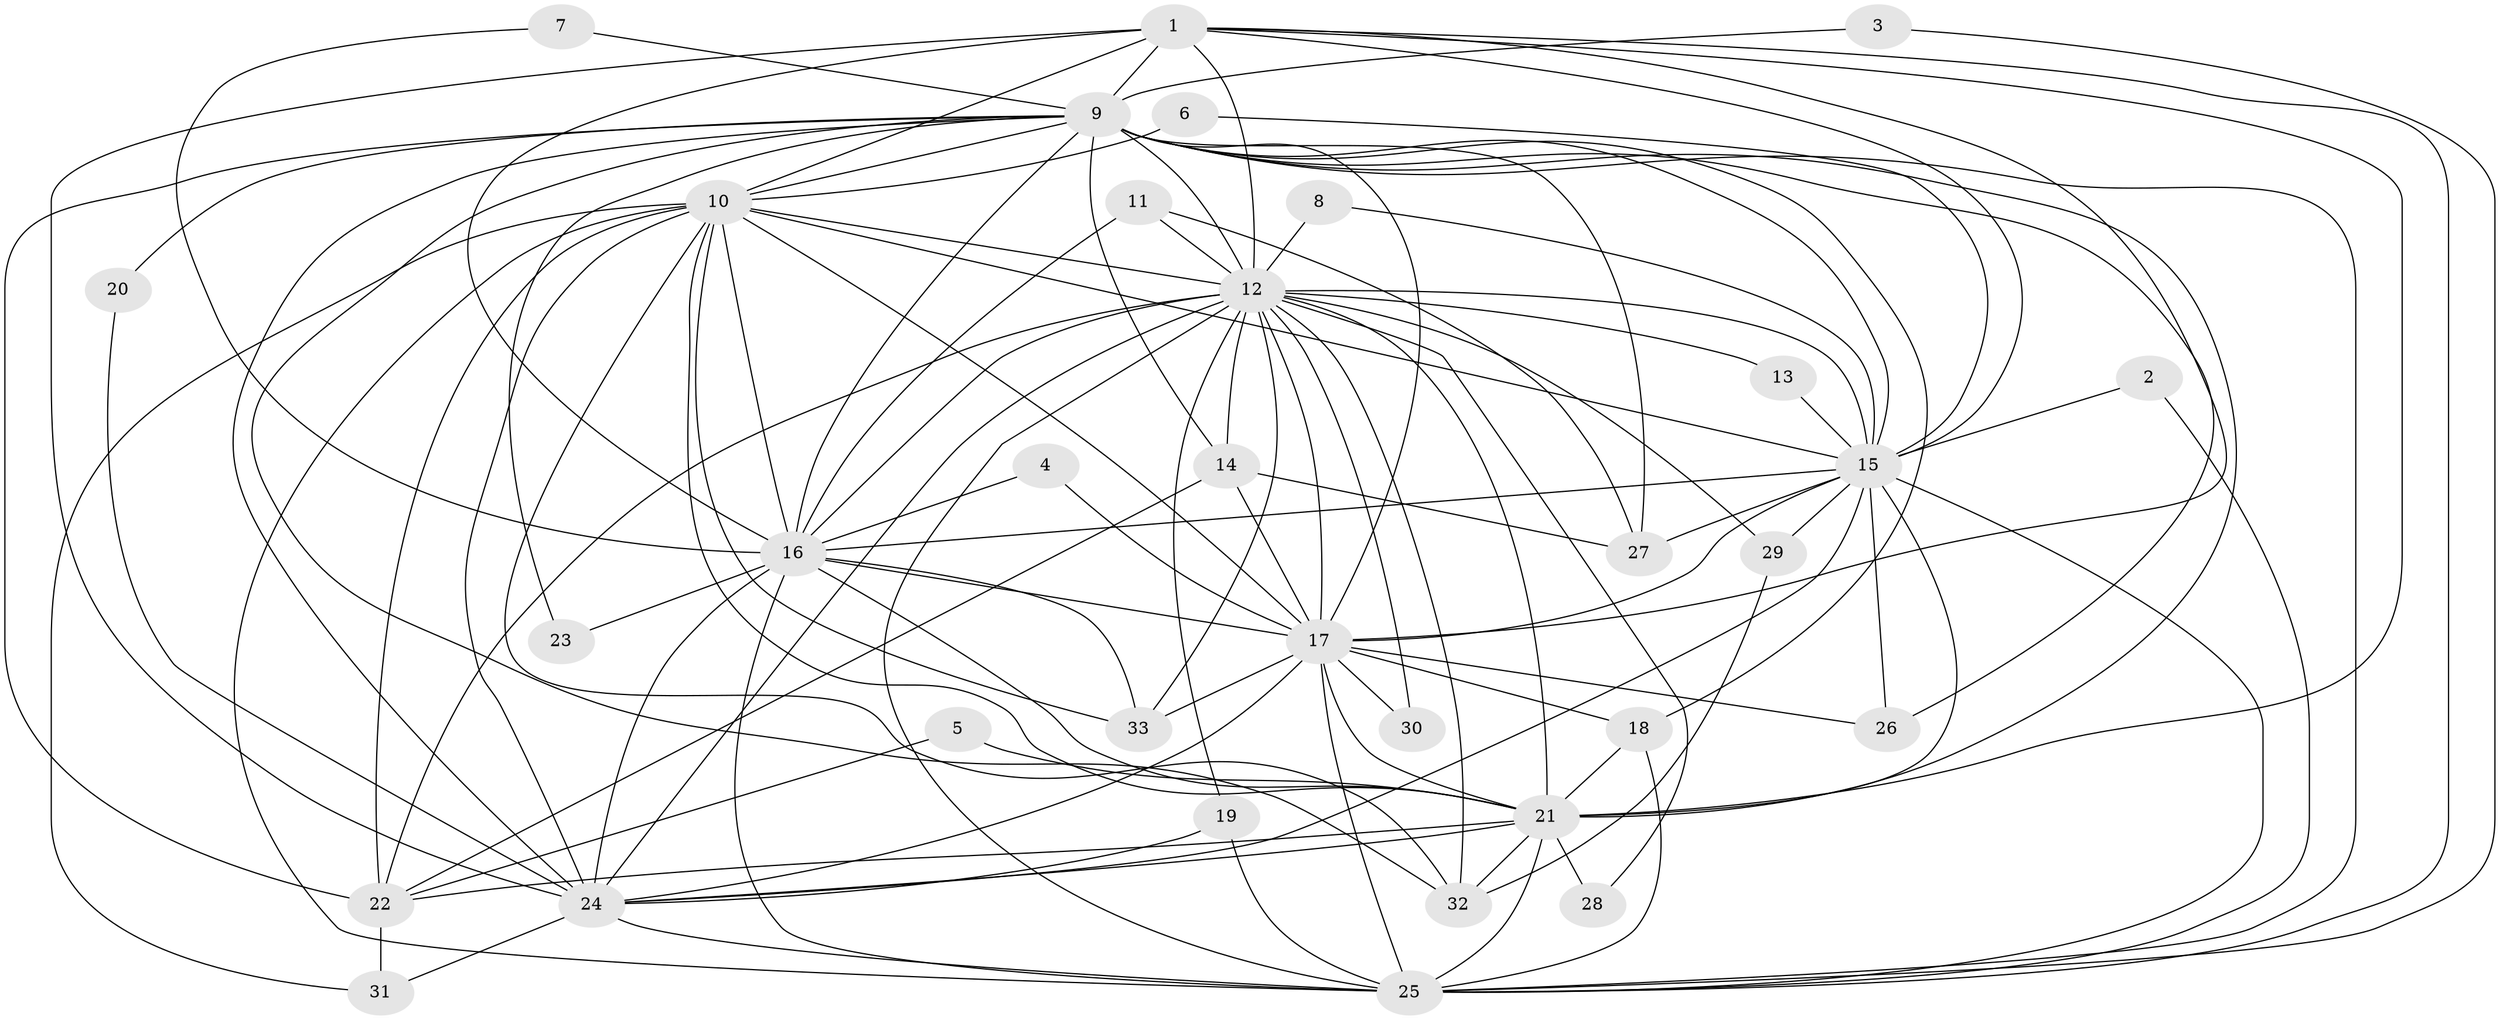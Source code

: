 // original degree distribution, {17: 0.03076923076923077, 10: 0.015384615384615385, 22: 0.015384615384615385, 13: 0.015384615384615385, 18: 0.015384615384615385, 15: 0.015384615384615385, 23: 0.015384615384615385, 14: 0.015384615384615385, 16: 0.015384615384615385, 2: 0.49230769230769234, 4: 0.06153846153846154, 6: 0.03076923076923077, 5: 0.015384615384615385, 3: 0.24615384615384617}
// Generated by graph-tools (version 1.1) at 2025/49/03/09/25 03:49:43]
// undirected, 33 vertices, 107 edges
graph export_dot {
graph [start="1"]
  node [color=gray90,style=filled];
  1;
  2;
  3;
  4;
  5;
  6;
  7;
  8;
  9;
  10;
  11;
  12;
  13;
  14;
  15;
  16;
  17;
  18;
  19;
  20;
  21;
  22;
  23;
  24;
  25;
  26;
  27;
  28;
  29;
  30;
  31;
  32;
  33;
  1 -- 9 [weight=1.0];
  1 -- 10 [weight=1.0];
  1 -- 12 [weight=1.0];
  1 -- 15 [weight=1.0];
  1 -- 16 [weight=1.0];
  1 -- 17 [weight=1.0];
  1 -- 21 [weight=1.0];
  1 -- 24 [weight=2.0];
  1 -- 25 [weight=1.0];
  2 -- 15 [weight=1.0];
  2 -- 25 [weight=1.0];
  3 -- 9 [weight=1.0];
  3 -- 25 [weight=1.0];
  4 -- 16 [weight=1.0];
  4 -- 17 [weight=1.0];
  5 -- 21 [weight=1.0];
  5 -- 22 [weight=1.0];
  6 -- 10 [weight=1.0];
  6 -- 15 [weight=1.0];
  7 -- 9 [weight=1.0];
  7 -- 16 [weight=1.0];
  8 -- 12 [weight=2.0];
  8 -- 15 [weight=1.0];
  9 -- 10 [weight=1.0];
  9 -- 12 [weight=1.0];
  9 -- 14 [weight=1.0];
  9 -- 15 [weight=1.0];
  9 -- 16 [weight=2.0];
  9 -- 17 [weight=1.0];
  9 -- 18 [weight=1.0];
  9 -- 20 [weight=1.0];
  9 -- 21 [weight=2.0];
  9 -- 22 [weight=1.0];
  9 -- 23 [weight=1.0];
  9 -- 24 [weight=1.0];
  9 -- 25 [weight=1.0];
  9 -- 26 [weight=1.0];
  9 -- 27 [weight=1.0];
  9 -- 32 [weight=1.0];
  10 -- 12 [weight=2.0];
  10 -- 15 [weight=1.0];
  10 -- 16 [weight=1.0];
  10 -- 17 [weight=1.0];
  10 -- 21 [weight=1.0];
  10 -- 22 [weight=1.0];
  10 -- 24 [weight=1.0];
  10 -- 25 [weight=2.0];
  10 -- 31 [weight=1.0];
  10 -- 32 [weight=1.0];
  10 -- 33 [weight=1.0];
  11 -- 12 [weight=1.0];
  11 -- 16 [weight=1.0];
  11 -- 27 [weight=1.0];
  12 -- 13 [weight=1.0];
  12 -- 14 [weight=1.0];
  12 -- 15 [weight=1.0];
  12 -- 16 [weight=1.0];
  12 -- 17 [weight=1.0];
  12 -- 19 [weight=1.0];
  12 -- 21 [weight=1.0];
  12 -- 22 [weight=1.0];
  12 -- 24 [weight=1.0];
  12 -- 25 [weight=1.0];
  12 -- 28 [weight=1.0];
  12 -- 29 [weight=1.0];
  12 -- 30 [weight=2.0];
  12 -- 32 [weight=1.0];
  12 -- 33 [weight=2.0];
  13 -- 15 [weight=1.0];
  14 -- 17 [weight=1.0];
  14 -- 22 [weight=1.0];
  14 -- 27 [weight=1.0];
  15 -- 16 [weight=1.0];
  15 -- 17 [weight=2.0];
  15 -- 21 [weight=1.0];
  15 -- 24 [weight=1.0];
  15 -- 25 [weight=1.0];
  15 -- 26 [weight=2.0];
  15 -- 27 [weight=1.0];
  15 -- 29 [weight=1.0];
  16 -- 17 [weight=1.0];
  16 -- 21 [weight=1.0];
  16 -- 23 [weight=1.0];
  16 -- 24 [weight=1.0];
  16 -- 25 [weight=1.0];
  16 -- 33 [weight=1.0];
  17 -- 18 [weight=1.0];
  17 -- 21 [weight=1.0];
  17 -- 24 [weight=1.0];
  17 -- 25 [weight=1.0];
  17 -- 26 [weight=1.0];
  17 -- 30 [weight=1.0];
  17 -- 33 [weight=1.0];
  18 -- 21 [weight=1.0];
  18 -- 25 [weight=1.0];
  19 -- 24 [weight=1.0];
  19 -- 25 [weight=1.0];
  20 -- 24 [weight=1.0];
  21 -- 22 [weight=2.0];
  21 -- 24 [weight=1.0];
  21 -- 25 [weight=1.0];
  21 -- 28 [weight=1.0];
  21 -- 32 [weight=3.0];
  22 -- 31 [weight=1.0];
  24 -- 25 [weight=1.0];
  24 -- 31 [weight=1.0];
  29 -- 32 [weight=1.0];
}
